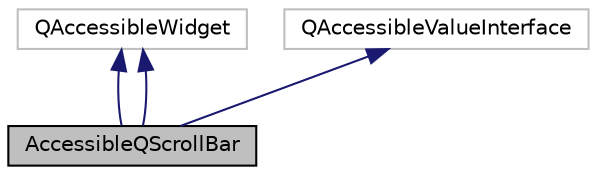 digraph "AccessibleQScrollBar"
{
  edge [fontname="Helvetica",fontsize="10",labelfontname="Helvetica",labelfontsize="10"];
  node [fontname="Helvetica",fontsize="10",shape=record];
  Node3 [label="AccessibleQScrollBar",height=0.2,width=0.4,color="black", fillcolor="grey75", style="filled", fontcolor="black"];
  Node4 -> Node3 [dir="back",color="midnightblue",fontsize="10",style="solid",fontname="Helvetica"];
  Node4 [label="QAccessibleWidget",height=0.2,width=0.4,color="grey75", fillcolor="white", style="filled"];
  Node5 -> Node3 [dir="back",color="midnightblue",fontsize="10",style="solid",fontname="Helvetica"];
  Node5 [label="QAccessibleValueInterface",height=0.2,width=0.4,color="grey75", fillcolor="white", style="filled"];
  Node4 -> Node3 [dir="back",color="midnightblue",fontsize="10",style="solid",fontname="Helvetica"];
}
